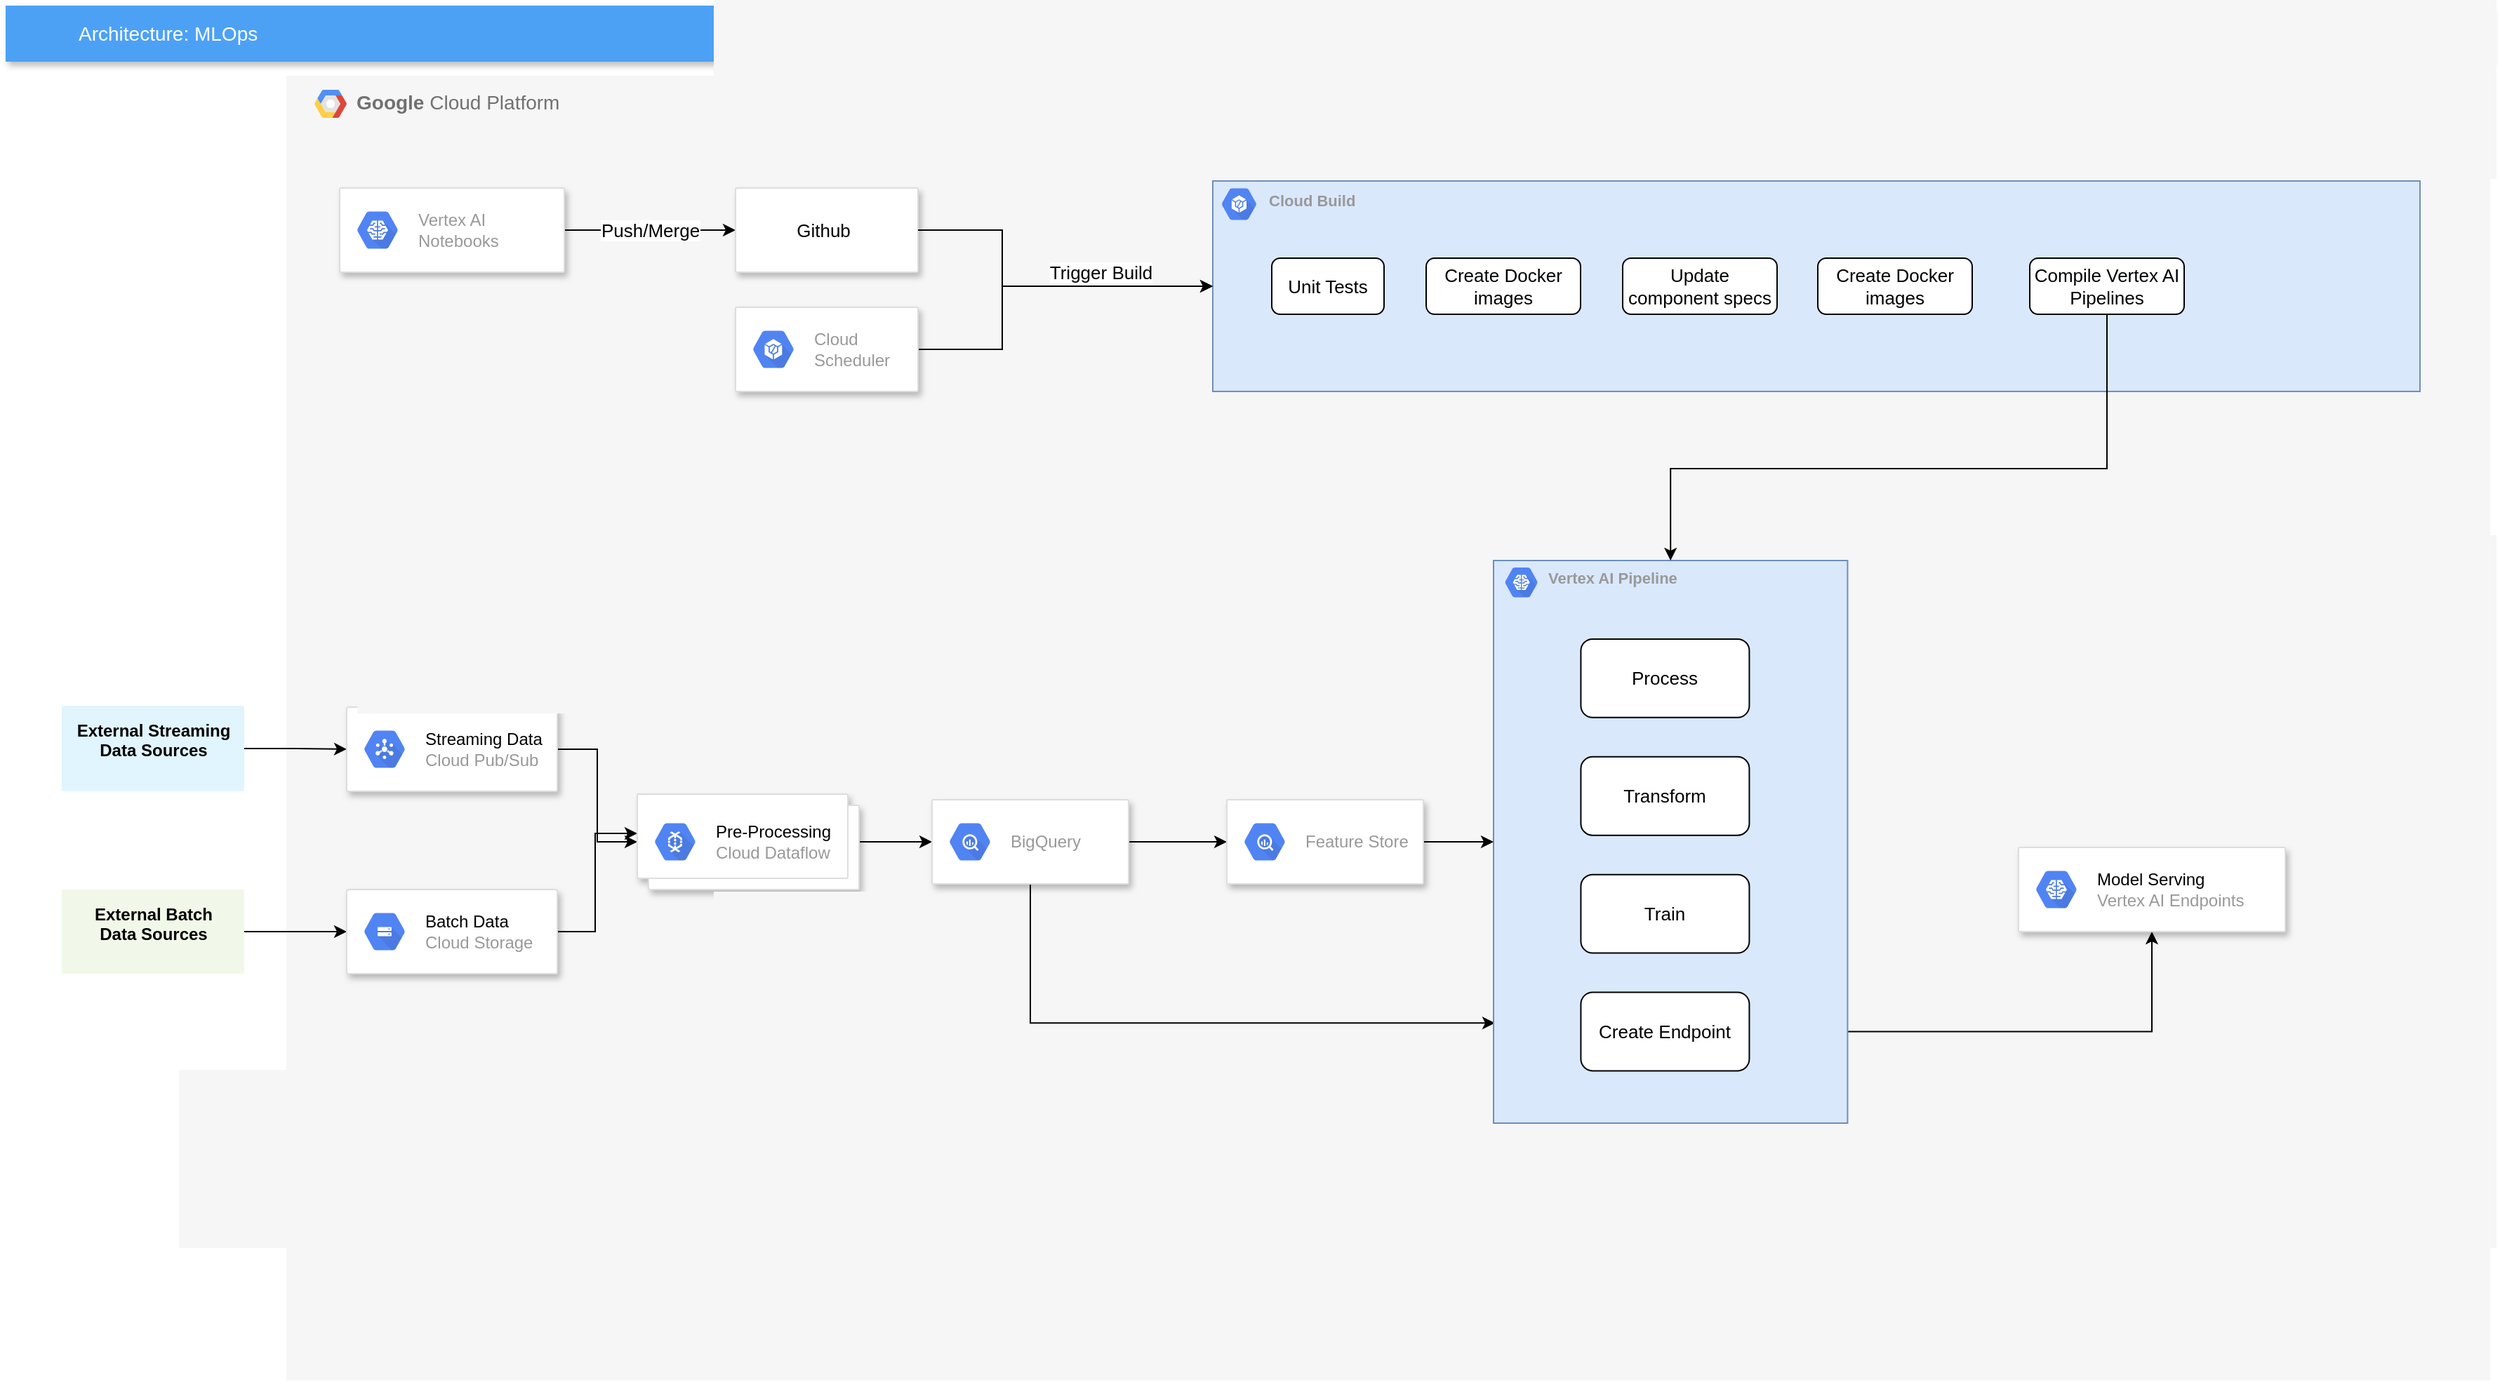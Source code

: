 <mxfile version="15.6.2" type="device"><diagram id="d1ab7348-05c3-a1e3-ca4d-12c340fd6b49" name="MLOps incl FS"><mxGraphModel dx="1313" dy="1729" grid="1" gridSize="10" guides="1" tooltips="1" connect="1" arrows="1" fold="1" page="1" pageScale="1" pageWidth="1169" pageHeight="827" background="none" math="0" shadow="0"><root><mxCell id="0"/><mxCell id="1" parent="0"/><mxCell id="2" value="&lt;b&gt;Google &lt;/b&gt;Cloud Platform" style="fillColor=#F6F6F6;strokeColor=none;shadow=0;gradientColor=none;fontSize=14;align=left;spacing=10;fontColor=#717171;9E9E9E;verticalAlign=top;spacingTop=-4;fontStyle=0;spacingLeft=40;html=1;container=0;" parent="1" vertex="1"><mxGeometry x="330" y="-110" width="1570" height="930" as="geometry"/></mxCell><mxCell id="9" value="Architecture: MLOps" style="fillColor=#4DA1F5;strokeColor=none;shadow=1;gradientColor=none;fontSize=14;align=left;spacingLeft=50;fontColor=#ffffff;html=1;" parent="1" vertex="1"><mxGeometry x="130" y="-160" width="1770" height="40" as="geometry"/></mxCell><mxCell id="sSz1J7u_yujVz0w7C9am-297" style="edgeStyle=orthogonalEdgeStyle;rounded=0;orthogonalLoop=1;jettySize=auto;html=1;entryX=0;entryY=0.5;entryDx=0;entryDy=0;fontSize=13;fontColor=#000000;" parent="1" source="127" target="sSz1J7u_yujVz0w7C9am-166" edge="1"><mxGeometry relative="1" as="geometry"/></mxCell><mxCell id="127" value="&lt;b&gt;&lt;font color=&quot;#000000&quot;&gt;External Streaming &lt;br&gt;Data Sources&lt;/font&gt;&lt;/b&gt;" style="rounded=1;absoluteArcSize=1;arcSize=2;html=1;strokeColor=none;gradientColor=none;shadow=0;dashed=0;fontSize=12;fontColor=#9E9E9E;align=center;verticalAlign=top;spacing=10;spacingTop=-4;fillColor=#E1F5FE;" parent="1" vertex="1"><mxGeometry x="170" y="339" width="130" height="61" as="geometry"/></mxCell><mxCell id="sSz1J7u_yujVz0w7C9am-298" style="edgeStyle=orthogonalEdgeStyle;rounded=0;orthogonalLoop=1;jettySize=auto;html=1;exitX=1;exitY=0.5;exitDx=0;exitDy=0;entryX=0;entryY=0.5;entryDx=0;entryDy=0;fontSize=13;fontColor=#000000;" parent="1" source="129" target="sSz1J7u_yujVz0w7C9am-164" edge="1"><mxGeometry relative="1" as="geometry"/></mxCell><mxCell id="129" value="&lt;font color=&quot;#000000&quot;&gt;&lt;b&gt;External Batch &lt;br&gt;Data Sources&lt;/b&gt;&lt;/font&gt;" style="rounded=1;absoluteArcSize=1;arcSize=2;html=1;strokeColor=none;gradientColor=none;shadow=0;dashed=0;fontSize=12;fontColor=#9E9E9E;align=center;verticalAlign=top;spacing=10;spacingTop=-4;fillColor=#F1F8E9;" parent="1" vertex="1"><mxGeometry x="170" y="470" width="130" height="60" as="geometry"/></mxCell><mxCell id="3" value="" style="shape=mxgraph.gcp2.google_cloud_platform;fillColor=#F6F6F6;strokeColor=none;shadow=0;gradientColor=none;" parent="1" vertex="1"><mxGeometry x="350" y="-100" width="23" height="20" as="geometry"><mxPoint x="20" y="10" as="offset"/></mxGeometry></mxCell><mxCell id="sSz1J7u_yujVz0w7C9am-243" style="edgeStyle=orthogonalEdgeStyle;rounded=0;orthogonalLoop=1;jettySize=auto;html=1;exitX=1;exitY=0.5;exitDx=0;exitDy=0;fontSize=13;" parent="1" source="sSz1J7u_yujVz0w7C9am-164" edge="1"><mxGeometry relative="1" as="geometry"><mxPoint x="580" y="430" as="targetPoint"/><Array as="points"><mxPoint x="550" y="500"/><mxPoint x="550" y="430"/></Array></mxGeometry></mxCell><mxCell id="sSz1J7u_yujVz0w7C9am-164" value="" style="strokeColor=#dddddd;shadow=1;strokeWidth=1;rounded=1;absoluteArcSize=1;arcSize=2;" parent="1" vertex="1"><mxGeometry x="373" y="470" width="150" height="60" as="geometry"/></mxCell><mxCell id="sSz1J7u_yujVz0w7C9am-165" value="&lt;font color=&quot;#000000&quot;&gt;Batch Data&lt;/font&gt;&lt;br&gt;Cloud Storage" style="sketch=0;dashed=0;connectable=0;html=1;fillColor=#5184F3;strokeColor=none;shape=mxgraph.gcp2.hexIcon;prIcon=cloud_storage;part=1;labelPosition=right;verticalLabelPosition=middle;align=left;verticalAlign=middle;spacingLeft=5;fontColor=#999999;fontSize=12;" parent="sSz1J7u_yujVz0w7C9am-164" vertex="1"><mxGeometry y="0.5" width="44" height="39" relative="1" as="geometry"><mxPoint x="5" y="-19.5" as="offset"/></mxGeometry></mxCell><mxCell id="sSz1J7u_yujVz0w7C9am-242" style="edgeStyle=orthogonalEdgeStyle;rounded=0;orthogonalLoop=1;jettySize=auto;html=1;exitX=1;exitY=0.5;exitDx=0;exitDy=0;entryX=0;entryY=0.5;entryDx=0;entryDy=0;fontSize=13;" parent="1" source="sSz1J7u_yujVz0w7C9am-166" target="sSz1J7u_yujVz0w7C9am-168" edge="1"><mxGeometry relative="1" as="geometry"/></mxCell><mxCell id="sSz1J7u_yujVz0w7C9am-166" value="" style="strokeColor=#dddddd;shadow=1;strokeWidth=1;rounded=1;absoluteArcSize=1;arcSize=2;" parent="1" vertex="1"><mxGeometry x="373" y="340" width="150" height="60" as="geometry"/></mxCell><mxCell id="sSz1J7u_yujVz0w7C9am-167" value="&lt;font color=&quot;#000000&quot;&gt;Streaming Data&lt;/font&gt;&lt;br&gt;Cloud Pub/Sub" style="sketch=0;dashed=0;connectable=0;html=1;fillColor=#5184F3;strokeColor=none;shape=mxgraph.gcp2.hexIcon;prIcon=cloud_pubsub;part=1;labelPosition=right;verticalLabelPosition=middle;align=left;verticalAlign=middle;spacingLeft=5;fontColor=#999999;fontSize=12;" parent="sSz1J7u_yujVz0w7C9am-166" vertex="1"><mxGeometry y="0.5" width="44" height="39" relative="1" as="geometry"><mxPoint x="5" y="-19.5" as="offset"/></mxGeometry></mxCell><mxCell id="sSz1J7u_yujVz0w7C9am-244" style="edgeStyle=orthogonalEdgeStyle;rounded=0;orthogonalLoop=1;jettySize=auto;html=1;exitX=1;exitY=0.5;exitDx=0;exitDy=0;entryX=0;entryY=0.5;entryDx=0;entryDy=0;fontSize=13;" parent="1" source="sSz1J7u_yujVz0w7C9am-168" target="sSz1J7u_yujVz0w7C9am-174" edge="1"><mxGeometry relative="1" as="geometry"/></mxCell><mxCell id="sSz1J7u_yujVz0w7C9am-168" value="" style="shape=mxgraph.gcp2.doubleRect;strokeColor=#dddddd;shadow=1;strokeWidth=1;" parent="1" vertex="1"><mxGeometry x="580" y="402" width="158" height="68" as="geometry"/></mxCell><mxCell id="sSz1J7u_yujVz0w7C9am-169" value="&lt;font color=&quot;#000000&quot;&gt;Pre-Processing&lt;/font&gt;&lt;br&gt;Cloud Dataflow" style="sketch=0;dashed=0;connectable=0;html=1;fillColor=#5184F3;strokeColor=none;shape=mxgraph.gcp2.hexIcon;prIcon=cloud_dataflow;part=1;labelPosition=right;verticalLabelPosition=middle;align=left;verticalAlign=middle;spacingLeft=5;fontColor=#999999;fontSize=12;" parent="sSz1J7u_yujVz0w7C9am-168" vertex="1"><mxGeometry y="0.5" width="44" height="39" relative="1" as="geometry"><mxPoint x="5" y="-19.5" as="offset"/></mxGeometry></mxCell><mxCell id="KcnuePJOionTsJZb_3ub-132" style="edgeStyle=orthogonalEdgeStyle;rounded=0;orthogonalLoop=1;jettySize=auto;html=1;" edge="1" parent="1" source="sSz1J7u_yujVz0w7C9am-174" target="KcnuePJOionTsJZb_3ub-129"><mxGeometry relative="1" as="geometry"/></mxCell><mxCell id="KcnuePJOionTsJZb_3ub-135" style="edgeStyle=orthogonalEdgeStyle;rounded=0;orthogonalLoop=1;jettySize=auto;html=1;entryX=0.822;entryY=0.996;entryDx=0;entryDy=0;entryPerimeter=0;" edge="1" parent="1" source="sSz1J7u_yujVz0w7C9am-174" target="sSz1J7u_yujVz0w7C9am-217"><mxGeometry relative="1" as="geometry"><Array as="points"><mxPoint x="860" y="565"/></Array></mxGeometry></mxCell><mxCell id="sSz1J7u_yujVz0w7C9am-174" value="" style="strokeColor=#dddddd;shadow=1;strokeWidth=1;rounded=1;absoluteArcSize=1;arcSize=2;" parent="1" vertex="1"><mxGeometry x="790" y="406" width="140" height="60" as="geometry"/></mxCell><mxCell id="sSz1J7u_yujVz0w7C9am-175" value="BigQuery" style="sketch=0;dashed=0;connectable=0;html=1;fillColor=#5184F3;strokeColor=none;shape=mxgraph.gcp2.hexIcon;prIcon=bigquery;part=1;labelPosition=right;verticalLabelPosition=middle;align=left;verticalAlign=middle;spacingLeft=5;fontColor=#999999;fontSize=12;" parent="sSz1J7u_yujVz0w7C9am-174" vertex="1"><mxGeometry y="0.5" width="44" height="39" relative="1" as="geometry"><mxPoint x="5" y="-19.5" as="offset"/></mxGeometry></mxCell><mxCell id="sSz1J7u_yujVz0w7C9am-241" value="Push/Merge" style="edgeStyle=orthogonalEdgeStyle;rounded=0;orthogonalLoop=1;jettySize=auto;html=1;exitX=1;exitY=0.5;exitDx=0;exitDy=0;entryX=0;entryY=0.5;entryDx=0;entryDy=0;fontSize=13;" parent="1" source="sSz1J7u_yujVz0w7C9am-194" target="sSz1J7u_yujVz0w7C9am-196" edge="1"><mxGeometry relative="1" as="geometry"/></mxCell><mxCell id="sSz1J7u_yujVz0w7C9am-194" value="" style="strokeColor=#dddddd;shadow=1;strokeWidth=1;rounded=1;absoluteArcSize=1;arcSize=2;labelBackgroundColor=none;fontSize=13;align=left;" parent="1" vertex="1"><mxGeometry x="368" y="-30" width="160" height="60" as="geometry"/></mxCell><mxCell id="sSz1J7u_yujVz0w7C9am-195" value="Vertex AI &lt;br&gt;Notebooks" style="sketch=0;dashed=0;connectable=0;html=1;fillColor=#5184F3;strokeColor=none;shape=mxgraph.gcp2.hexIcon;prIcon=cloud_machine_learning;part=1;labelPosition=right;verticalLabelPosition=middle;align=left;verticalAlign=middle;spacingLeft=5;fontColor=#999999;fontSize=12;labelBackgroundColor=none;" parent="sSz1J7u_yujVz0w7C9am-194" vertex="1"><mxGeometry y="0.5" width="44" height="39" relative="1" as="geometry"><mxPoint x="5" y="-19.5" as="offset"/></mxGeometry></mxCell><mxCell id="sSz1J7u_yujVz0w7C9am-198" value="" style="group" parent="1" vertex="1" connectable="0"><mxGeometry x="650" y="-30" width="130" height="60" as="geometry"/></mxCell><mxCell id="sSz1J7u_yujVz0w7C9am-196" value="" style="strokeColor=#dddddd;shadow=1;strokeWidth=1;rounded=1;absoluteArcSize=1;arcSize=2;labelBackgroundColor=none;fontSize=13;align=left;container=0;" parent="sSz1J7u_yujVz0w7C9am-198" vertex="1"><mxGeometry width="130" height="60" as="geometry"/></mxCell><mxCell id="sSz1J7u_yujVz0w7C9am-191" value="&amp;nbsp;Github" style="shape=image;html=1;verticalAlign=middle;verticalLabelPosition=middle;labelBackgroundColor=none;imageAspect=0;aspect=fixed;image=https://cdn4.iconfinder.com/data/icons/miu-black-social-2/60/github-128.png;fontSize=13;imageBackground=none;labelPosition=right;align=left;" parent="sSz1J7u_yujVz0w7C9am-198" vertex="1"><mxGeometry x="10" y="16.25" width="27.5" height="27.5" as="geometry"/></mxCell><mxCell id="sSz1J7u_yujVz0w7C9am-214" value="" style="group" parent="1" vertex="1" connectable="0"><mxGeometry x="990" y="-35" width="860" height="150" as="geometry"/></mxCell><mxCell id="sSz1J7u_yujVz0w7C9am-202" value="" style="rounded=0;whiteSpace=wrap;html=1;labelBackgroundColor=none;fontSize=13;align=left;fillColor=#dae8fc;strokeColor=#6c8ebf;" parent="sSz1J7u_yujVz0w7C9am-214" vertex="1"><mxGeometry width="860" height="150" as="geometry"/></mxCell><mxCell id="sSz1J7u_yujVz0w7C9am-200" value="Cloud Build" style="sketch=0;html=1;fillColor=#5184F3;strokeColor=none;verticalAlign=middle;labelPosition=right;verticalLabelPosition=middle;align=left;spacingTop=-6;fontSize=11;fontStyle=1;fontColor=#999999;shape=mxgraph.gcp2.hexIcon;prIcon=container_builder;labelBackgroundColor=none;" parent="sSz1J7u_yujVz0w7C9am-214" vertex="1"><mxGeometry width="37.53" height="33" as="geometry"/></mxCell><mxCell id="sSz1J7u_yujVz0w7C9am-206" value="Unit Tests" style="rounded=1;whiteSpace=wrap;html=1;labelBackgroundColor=none;fontSize=13;align=center;" parent="sSz1J7u_yujVz0w7C9am-214" vertex="1"><mxGeometry x="42" y="55" width="80" height="40" as="geometry"/></mxCell><mxCell id="sSz1J7u_yujVz0w7C9am-207" value="Create Docker images" style="rounded=1;whiteSpace=wrap;html=1;labelBackgroundColor=none;fontSize=13;align=center;" parent="sSz1J7u_yujVz0w7C9am-214" vertex="1"><mxGeometry x="152" y="55" width="110" height="40" as="geometry"/></mxCell><mxCell id="sSz1J7u_yujVz0w7C9am-208" value="Update component specs" style="rounded=1;whiteSpace=wrap;html=1;labelBackgroundColor=none;fontSize=13;align=center;" parent="sSz1J7u_yujVz0w7C9am-214" vertex="1"><mxGeometry x="292" y="55" width="110" height="40" as="geometry"/></mxCell><mxCell id="sSz1J7u_yujVz0w7C9am-209" value="Create Docker images" style="rounded=1;whiteSpace=wrap;html=1;labelBackgroundColor=none;fontSize=13;align=center;" parent="sSz1J7u_yujVz0w7C9am-214" vertex="1"><mxGeometry x="431" y="55" width="110" height="40" as="geometry"/></mxCell><mxCell id="sSz1J7u_yujVz0w7C9am-211" value="Compile Vertex AI Pipelines" style="rounded=1;whiteSpace=wrap;html=1;labelBackgroundColor=none;fontSize=13;align=center;" parent="sSz1J7u_yujVz0w7C9am-214" vertex="1"><mxGeometry x="582" y="55" width="110" height="40" as="geometry"/></mxCell><mxCell id="sSz1J7u_yujVz0w7C9am-240" style="edgeStyle=orthogonalEdgeStyle;rounded=0;orthogonalLoop=1;jettySize=auto;html=1;fontSize=13;" parent="1" source="sSz1J7u_yujVz0w7C9am-226" target="sSz1J7u_yujVz0w7C9am-238" edge="1"><mxGeometry relative="1" as="geometry"/></mxCell><mxCell id="sSz1J7u_yujVz0w7C9am-238" value="" style="strokeColor=#dddddd;shadow=1;strokeWidth=1;rounded=1;absoluteArcSize=1;arcSize=2;labelBackgroundColor=none;fontSize=13;align=center;" parent="1" vertex="1"><mxGeometry x="1564" y="440" width="190" height="60" as="geometry"/></mxCell><mxCell id="sSz1J7u_yujVz0w7C9am-239" value="&lt;font color=&quot;#000000&quot;&gt;Model Serving&lt;/font&gt;&lt;br&gt;Vertex AI Endpoints" style="sketch=0;dashed=0;connectable=0;html=1;fillColor=#5184F3;strokeColor=none;shape=mxgraph.gcp2.hexIcon;prIcon=cloud_machine_learning;part=1;labelPosition=right;verticalLabelPosition=middle;align=left;verticalAlign=middle;spacingLeft=5;fontColor=#999999;fontSize=12;labelBackgroundColor=none;" parent="sSz1J7u_yujVz0w7C9am-238" vertex="1"><mxGeometry y="0.5" width="44" height="39" relative="1" as="geometry"><mxPoint x="5" y="-19.5" as="offset"/></mxGeometry></mxCell><mxCell id="sSz1J7u_yujVz0w7C9am-245" style="edgeStyle=orthogonalEdgeStyle;rounded=0;orthogonalLoop=1;jettySize=auto;html=1;exitX=1;exitY=0.5;exitDx=0;exitDy=0;fontSize=13;" parent="1" source="sSz1J7u_yujVz0w7C9am-196" target="sSz1J7u_yujVz0w7C9am-202" edge="1"><mxGeometry relative="1" as="geometry"><Array as="points"><mxPoint x="840"/><mxPoint x="840" y="40"/></Array></mxGeometry></mxCell><mxCell id="sSz1J7u_yujVz0w7C9am-249" value="Trigger Build" style="edgeLabel;html=1;align=center;verticalAlign=middle;resizable=0;points=[];fontSize=13;" parent="sSz1J7u_yujVz0w7C9am-245" vertex="1" connectable="0"><mxGeometry x="-0.133" y="-1" relative="1" as="geometry"><mxPoint x="61" y="-11" as="offset"/></mxGeometry></mxCell><mxCell id="sSz1J7u_yujVz0w7C9am-248" value="" style="group" parent="1" vertex="1" connectable="0"><mxGeometry x="1190" y="235.5" width="252.21" height="401" as="geometry"/></mxCell><mxCell id="sSz1J7u_yujVz0w7C9am-217" value="" style="rounded=0;whiteSpace=wrap;html=1;labelBackgroundColor=none;fontSize=13;align=center;fillColor=#dae8fc;strokeColor=#6c8ebf;direction=south;" parent="sSz1J7u_yujVz0w7C9am-248" vertex="1"><mxGeometry width="252.21" height="401" as="geometry"/></mxCell><mxCell id="sSz1J7u_yujVz0w7C9am-218" value="Vertex AI Pipeline" style="sketch=0;html=1;fillColor=#5184F3;strokeColor=none;verticalAlign=middle;labelPosition=right;verticalLabelPosition=middle;align=left;spacingTop=-6;fontSize=11;fontStyle=1;fontColor=#999999;shape=mxgraph.gcp2.hexIcon;prIcon=cloud_machine_learning;labelBackgroundColor=none;aspect=fixed;" parent="sSz1J7u_yujVz0w7C9am-248" vertex="1"><mxGeometry x="2.21" width="35.241" height="31.241" as="geometry"/></mxCell><mxCell id="sSz1J7u_yujVz0w7C9am-225" value="Process" style="rounded=1;whiteSpace=wrap;html=1;labelBackgroundColor=none;fontSize=13;align=center;" parent="sSz1J7u_yujVz0w7C9am-248" vertex="1"><mxGeometry x="62.21" y="55.953" width="120.0" height="55.953" as="geometry"/></mxCell><mxCell id="sSz1J7u_yujVz0w7C9am-226" value="Create Endpoint" style="rounded=1;whiteSpace=wrap;html=1;labelBackgroundColor=none;fontSize=13;align=center;" parent="sSz1J7u_yujVz0w7C9am-248" vertex="1"><mxGeometry x="62.21" y="307.744" width="120.0" height="55.953" as="geometry"/></mxCell><mxCell id="sSz1J7u_yujVz0w7C9am-227" value="Train" style="rounded=1;whiteSpace=wrap;html=1;labelBackgroundColor=none;fontSize=13;align=center;" parent="sSz1J7u_yujVz0w7C9am-248" vertex="1"><mxGeometry x="62.21" y="223.814" width="120.0" height="55.953" as="geometry"/></mxCell><mxCell id="sSz1J7u_yujVz0w7C9am-228" value="Transform" style="rounded=1;whiteSpace=wrap;html=1;labelBackgroundColor=none;fontSize=13;align=center;" parent="sSz1J7u_yujVz0w7C9am-248" vertex="1"><mxGeometry x="62.21" y="139.884" width="120.0" height="55.953" as="geometry"/></mxCell><mxCell id="sSz1J7u_yujVz0w7C9am-251" style="edgeStyle=orthogonalEdgeStyle;rounded=0;orthogonalLoop=1;jettySize=auto;html=1;entryX=0;entryY=0.5;entryDx=0;entryDy=0;fontSize=13;" parent="1" source="sSz1J7u_yujVz0w7C9am-211" target="sSz1J7u_yujVz0w7C9am-217" edge="1"><mxGeometry relative="1" as="geometry"><Array as="points"><mxPoint x="1627" y="170"/><mxPoint x="1316" y="170"/></Array></mxGeometry></mxCell><mxCell id="sSz1J7u_yujVz0w7C9am-301" style="edgeStyle=orthogonalEdgeStyle;rounded=0;orthogonalLoop=1;jettySize=auto;html=1;fontSize=13;fontColor=#000000;" parent="1" source="sSz1J7u_yujVz0w7C9am-299" edge="1"><mxGeometry relative="1" as="geometry"><mxPoint x="990" y="40" as="targetPoint"/><Array as="points"><mxPoint x="840" y="85"/><mxPoint x="840" y="40"/></Array></mxGeometry></mxCell><mxCell id="sSz1J7u_yujVz0w7C9am-299" value="" style="strokeColor=#dddddd;shadow=1;strokeWidth=1;rounded=1;absoluteArcSize=1;arcSize=2;labelBackgroundColor=none;fontSize=13;fontColor=#000000;align=center;" parent="1" vertex="1"><mxGeometry x="650" y="55" width="130" height="60" as="geometry"/></mxCell><mxCell id="sSz1J7u_yujVz0w7C9am-300" value="Cloud &lt;br&gt;Scheduler" style="sketch=0;dashed=0;connectable=0;html=1;fillColor=#5184F3;strokeColor=none;shape=mxgraph.gcp2.hexIcon;prIcon=container_builder;part=1;labelPosition=right;verticalLabelPosition=middle;align=left;verticalAlign=middle;spacingLeft=5;fontColor=#999999;fontSize=12;labelBackgroundColor=none;" parent="sSz1J7u_yujVz0w7C9am-299" vertex="1"><mxGeometry y="0.5" width="44" height="39" relative="1" as="geometry"><mxPoint x="5" y="-19.5" as="offset"/></mxGeometry></mxCell><mxCell id="KcnuePJOionTsJZb_3ub-133" style="edgeStyle=orthogonalEdgeStyle;rounded=0;orthogonalLoop=1;jettySize=auto;html=1;entryX=0.5;entryY=1;entryDx=0;entryDy=0;" edge="1" parent="1" source="KcnuePJOionTsJZb_3ub-129" target="sSz1J7u_yujVz0w7C9am-217"><mxGeometry relative="1" as="geometry"/></mxCell><mxCell id="KcnuePJOionTsJZb_3ub-129" value="" style="strokeColor=#dddddd;shadow=1;strokeWidth=1;rounded=1;absoluteArcSize=1;arcSize=2;" vertex="1" parent="1"><mxGeometry x="1000" y="406" width="140" height="60" as="geometry"/></mxCell><mxCell id="KcnuePJOionTsJZb_3ub-130" value="Feature Store" style="sketch=0;dashed=0;connectable=0;html=1;fillColor=#5184F3;strokeColor=none;shape=mxgraph.gcp2.hexIcon;prIcon=bigquery;part=1;labelPosition=right;verticalLabelPosition=middle;align=left;verticalAlign=middle;spacingLeft=5;fontColor=#999999;fontSize=12;" vertex="1" parent="KcnuePJOionTsJZb_3ub-129"><mxGeometry y="0.5" width="44" height="39" relative="1" as="geometry"><mxPoint x="5" y="-19.5" as="offset"/></mxGeometry></mxCell></root></mxGraphModel></diagram></mxfile>